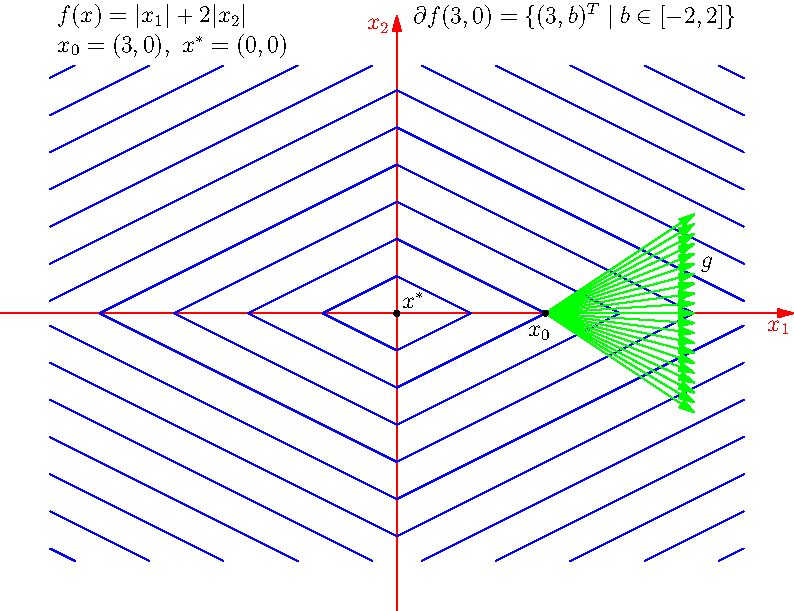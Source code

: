 import graph;
import plain;
import contour;
size(14cm);
real f(real x, real y) { return abs(x)+2*abs(y); }
real g(real x, real y) { return 3*(x-3)+(y-0); }
real[] c = new real[20];
for (int i = 0; i < 20; ++i) c[i]=12.0*(i+1)/8;
draw(contour(f,(-7,-5),(7,5),c),blue);
//draw(contour(g,(-7,-5),(7,5),new real[]{0}),green);
for (int i = 0; i <= 20; ++i) {
  draw((3,0)--(3*2,2-i/5),p=green,EndArrow);
}
xaxis("$x_1$",xmin = -8,xmax=8,EndArrow,p=red);
yaxis("$x_2$",ymin=-6,ymax=6,EndArrow,p=red);
label("$f(x)=|x_1|+2|x_2|$",(-7,6),E);
label("$x_0=(3,0),~x^*=(0,0)$",(-7,5.4),E);
label("$g$",(6,1),E);
dot((0,0),p=black+3);
dot((3,0),p=black+3);
label("$x^*$",(0,0),NE);
label("$x_0$",(3.2,-.15),SW);label("$f(x)=|x_1|+2|x_2|$",(-7,6),E);
label("$\partial f(3,0)=\{(3,b)^T\mid b\in[-2,2]\}$",(7,6),W);
